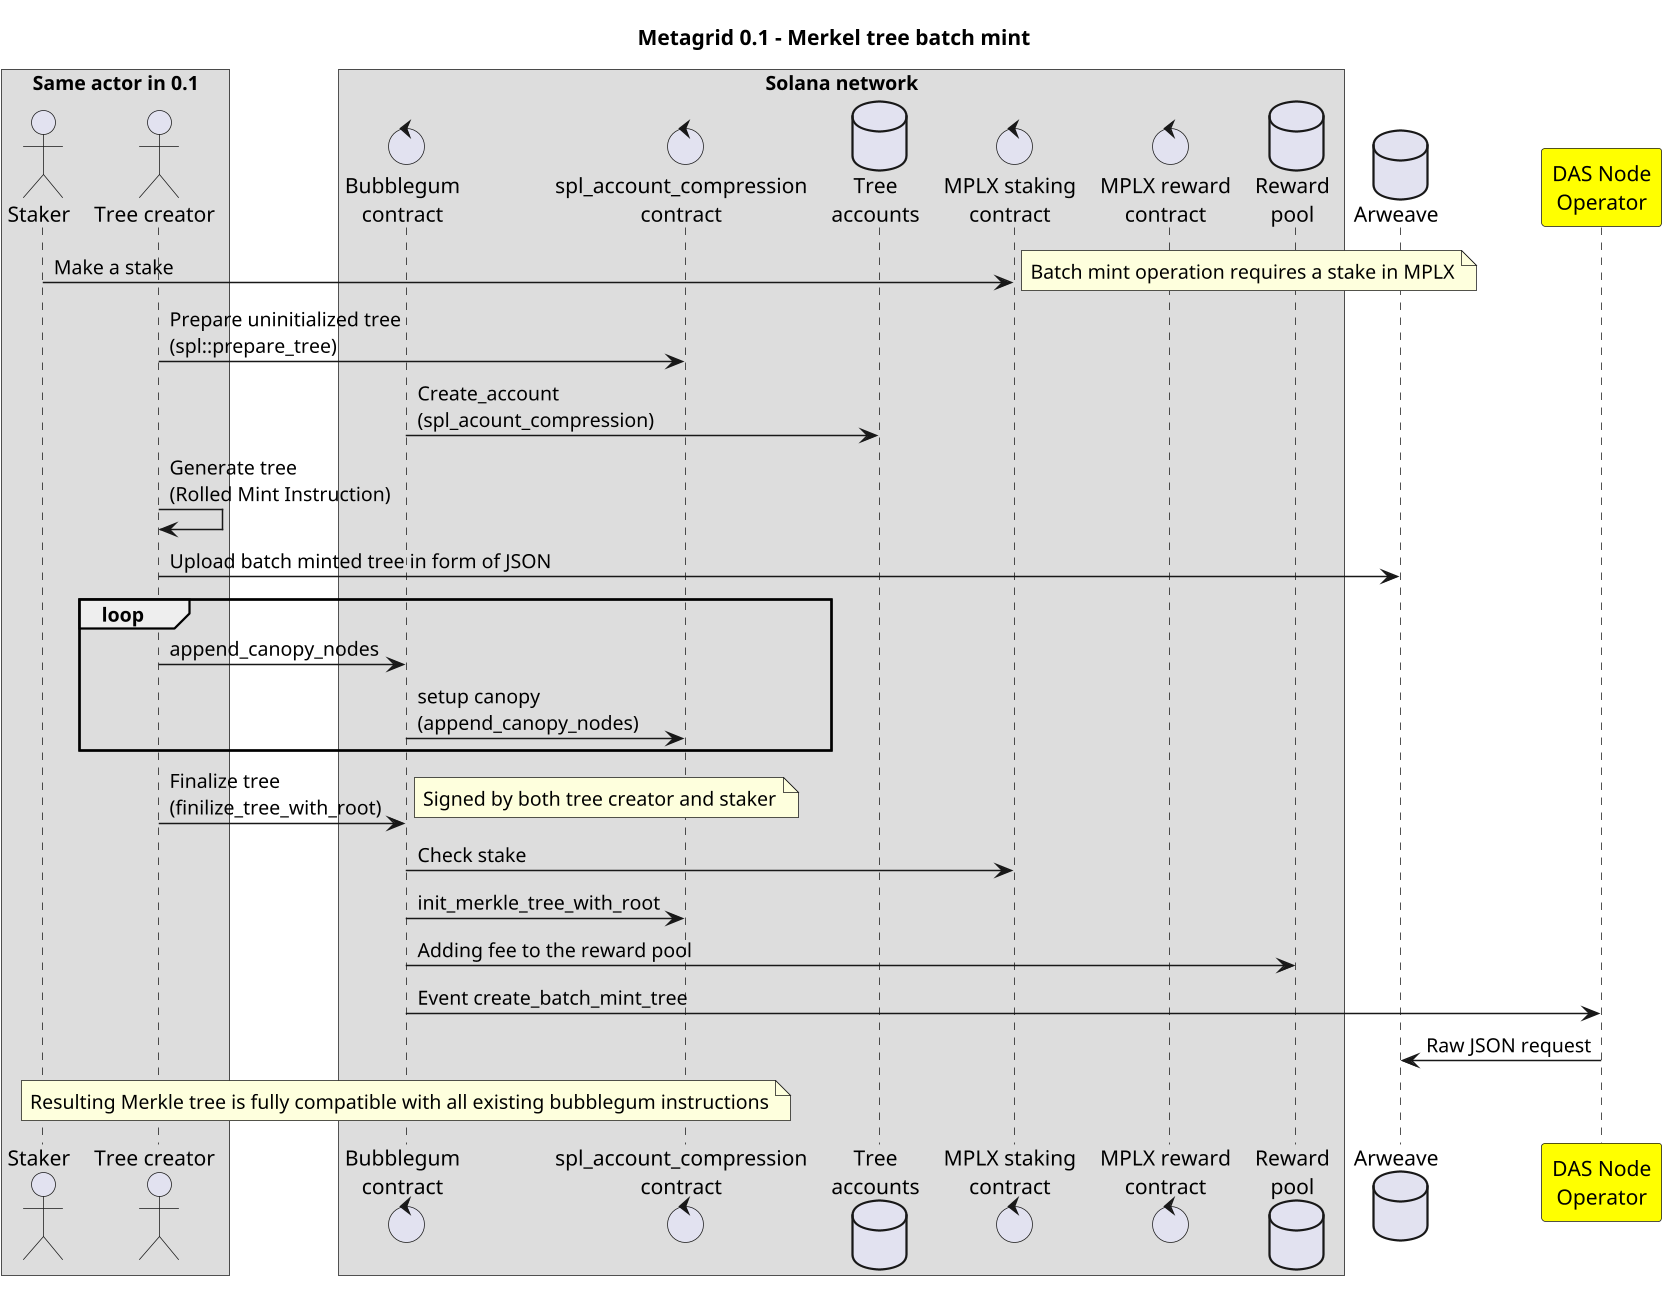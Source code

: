 @startuml
title Metagrid 0.1 - Merkel tree batch mint
scale 1.5
' ##################
' ### components ###
' ##################

box "Same actor in 0.1"
    actor "Staker" as Staker
    actor  "Tree creator" as TreeCreator
end box
box "Solana network"
    control "Bubblegum\ncontract"  as Bubblegum
    control "spl_account_compression\ncontract" as SplAccountCompression
    database "Tree\naccounts" as Solana
    control "MPLX staking\ncontract" as StakingContract
    control "MPLX reward\ncontract" as RewardContract
    database "Reward\npool" as RewardPool
end box
database "Arweave" as Arweave
participant "DAS Node\nOperator" as DASNode #yellow

' ####################
' ### interactions ###
' ####################

Staker -> StakingContract : Make a stake
note right
  Batch mint operation requires a stake in MPLX
end note


TreeCreator -> SplAccountCompression : Prepare uninitialized tree\n(spl::prepare_tree)
Bubblegum -> Solana : Create_account\n(spl_acount_compression)

TreeCreator -> TreeCreator : Generate tree\n(Rolled Mint Instruction)
TreeCreator -> Arweave : Upload batch minted tree in form of JSON

loop
  TreeCreator -> Bubblegum: append_canopy_nodes
  Bubblegum -> SplAccountCompression : setup canopy\n(append_canopy_nodes)
end
TreeCreator -> Bubblegum : Finalize tree\n(finilize_tree_with_root)
note right
  Signed by both tree creator and staker
end note

Bubblegum -> StakingContract : Check stake
Bubblegum -> SplAccountCompression : init_merkle_tree_with_root
Bubblegum -> RewardPool : Adding fee to the reward pool

Bubblegum -> DASNode : Event create_batch_mint_tree
DASNode -> Arweave : Raw JSON request

note over Bubblegum
Resulting Merkle tree is fully compatible with all existing bubblegum instructions
end note

@enduml
